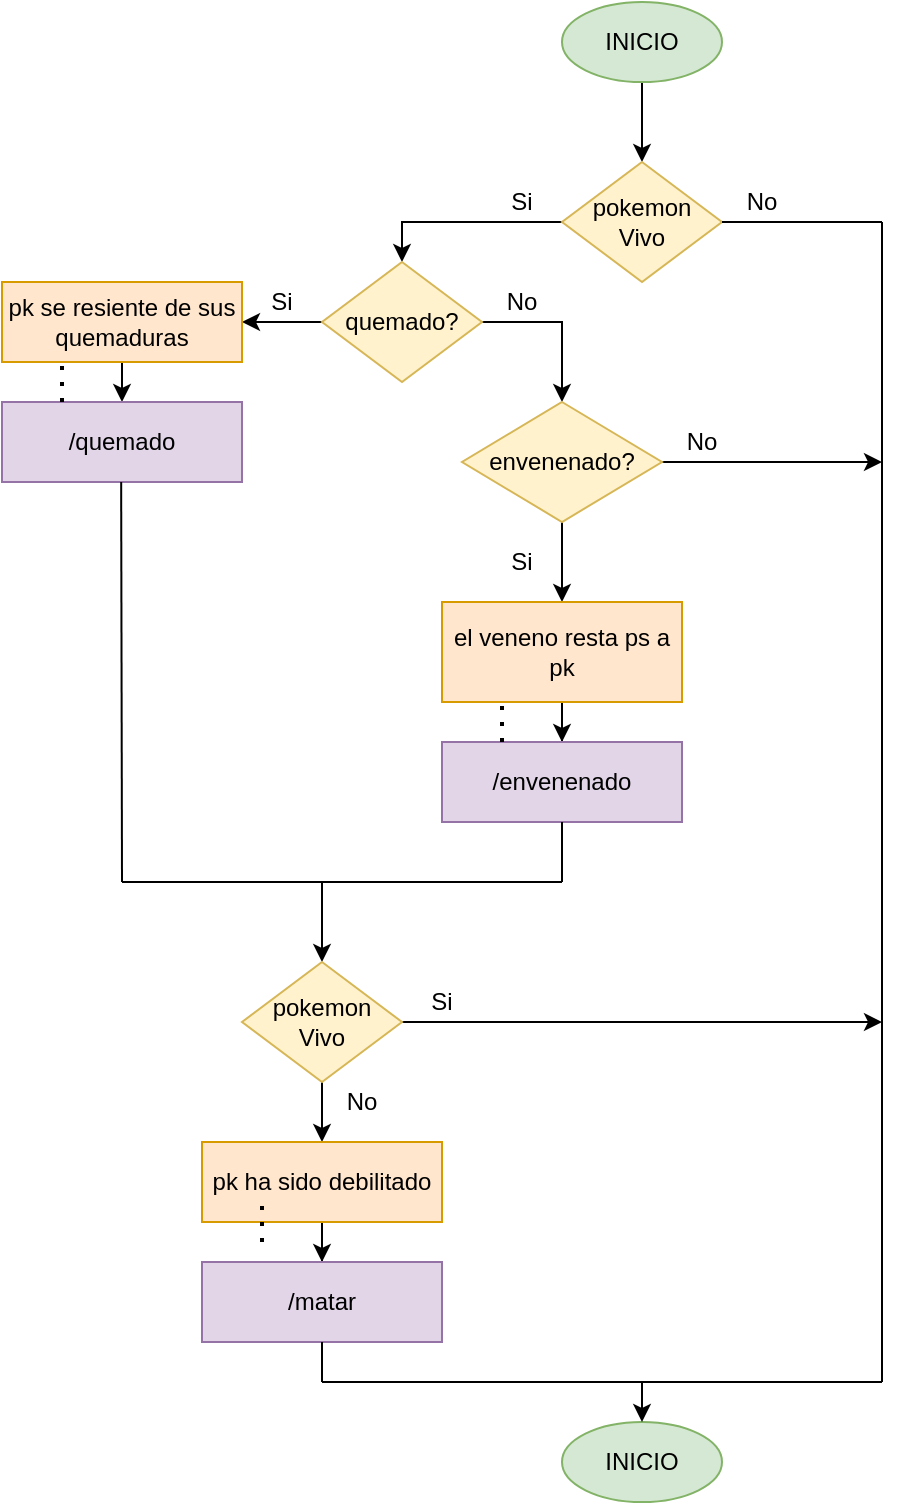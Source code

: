 <mxfile version="13.9.9" type="device"><diagram id="WROjVZZKf0EE8H_wszRP" name="Página-1"><mxGraphModel dx="1086" dy="806" grid="1" gridSize="10" guides="1" tooltips="1" connect="1" arrows="1" fold="1" page="1" pageScale="1" pageWidth="827" pageHeight="1169" math="0" shadow="0"><root><mxCell id="0"/><mxCell id="1" parent="0"/><mxCell id="cYHgt5vTOpnax8k1Fob9-10" style="edgeStyle=orthogonalEdgeStyle;rounded=0;orthogonalLoop=1;jettySize=auto;html=1;entryX=0.5;entryY=0;entryDx=0;entryDy=0;" parent="1" source="cYHgt5vTOpnax8k1Fob9-1" target="cYHgt5vTOpnax8k1Fob9-2" edge="1"><mxGeometry relative="1" as="geometry"/></mxCell><mxCell id="cYHgt5vTOpnax8k1Fob9-1" value="INICIO" style="ellipse;whiteSpace=wrap;html=1;fillColor=#d5e8d4;strokeColor=#82b366;" parent="1" vertex="1"><mxGeometry x="360" y="120" width="80" height="40" as="geometry"/></mxCell><mxCell id="cYHgt5vTOpnax8k1Fob9-9" style="edgeStyle=orthogonalEdgeStyle;rounded=0;orthogonalLoop=1;jettySize=auto;html=1;entryX=0.5;entryY=0;entryDx=0;entryDy=0;" parent="1" source="cYHgt5vTOpnax8k1Fob9-2" target="cYHgt5vTOpnax8k1Fob9-6" edge="1"><mxGeometry relative="1" as="geometry"/></mxCell><mxCell id="cYHgt5vTOpnax8k1Fob9-2" value="pokemon&lt;br&gt;Vivo" style="rhombus;whiteSpace=wrap;html=1;fillColor=#fff2cc;strokeColor=#d6b656;align=center;" parent="1" vertex="1"><mxGeometry x="360" y="200" width="80" height="60" as="geometry"/></mxCell><mxCell id="cYHgt5vTOpnax8k1Fob9-19" style="edgeStyle=orthogonalEdgeStyle;rounded=0;orthogonalLoop=1;jettySize=auto;html=1;entryX=1;entryY=0.5;entryDx=0;entryDy=0;" parent="1" source="cYHgt5vTOpnax8k1Fob9-6" target="cYHgt5vTOpnax8k1Fob9-16" edge="1"><mxGeometry relative="1" as="geometry"/></mxCell><mxCell id="RJGBSGXNuZvUWyspgOBu-3" style="edgeStyle=orthogonalEdgeStyle;rounded=0;orthogonalLoop=1;jettySize=auto;html=1;entryX=0.5;entryY=0;entryDx=0;entryDy=0;exitX=1;exitY=0.5;exitDx=0;exitDy=0;" edge="1" parent="1" source="cYHgt5vTOpnax8k1Fob9-6" target="cYHgt5vTOpnax8k1Fob9-7"><mxGeometry relative="1" as="geometry"/></mxCell><mxCell id="cYHgt5vTOpnax8k1Fob9-6" value="quemado?" style="rhombus;whiteSpace=wrap;html=1;fillColor=#fff2cc;strokeColor=#d6b656;" parent="1" vertex="1"><mxGeometry x="240" y="250" width="80" height="60" as="geometry"/></mxCell><mxCell id="RJGBSGXNuZvUWyspgOBu-5" style="edgeStyle=orthogonalEdgeStyle;rounded=0;orthogonalLoop=1;jettySize=auto;html=1;entryX=0.5;entryY=0;entryDx=0;entryDy=0;" edge="1" parent="1" source="cYHgt5vTOpnax8k1Fob9-7" target="RJGBSGXNuZvUWyspgOBu-4"><mxGeometry relative="1" as="geometry"/></mxCell><mxCell id="RJGBSGXNuZvUWyspgOBu-10" style="edgeStyle=orthogonalEdgeStyle;rounded=0;orthogonalLoop=1;jettySize=auto;html=1;" edge="1" parent="1" source="cYHgt5vTOpnax8k1Fob9-7"><mxGeometry relative="1" as="geometry"><mxPoint x="520" y="350" as="targetPoint"/></mxGeometry></mxCell><mxCell id="cYHgt5vTOpnax8k1Fob9-7" value="envenenado?" style="rhombus;whiteSpace=wrap;html=1;fillColor=#fff2cc;strokeColor=#d6b656;" parent="1" vertex="1"><mxGeometry x="310" y="320" width="100" height="60" as="geometry"/></mxCell><mxCell id="cYHgt5vTOpnax8k1Fob9-12" value="Si" style="text;html=1;strokeColor=none;fillColor=none;align=center;verticalAlign=middle;whiteSpace=wrap;rounded=0;" parent="1" vertex="1"><mxGeometry x="320" y="210" width="40" height="20" as="geometry"/></mxCell><mxCell id="cYHgt5vTOpnax8k1Fob9-13" value="No" style="text;html=1;strokeColor=none;fillColor=none;align=center;verticalAlign=middle;whiteSpace=wrap;rounded=0;" parent="1" vertex="1"><mxGeometry x="320" y="260" width="40" height="20" as="geometry"/></mxCell><mxCell id="cYHgt5vTOpnax8k1Fob9-18" style="edgeStyle=orthogonalEdgeStyle;rounded=0;orthogonalLoop=1;jettySize=auto;html=1;exitX=0.5;exitY=1;exitDx=0;exitDy=0;entryX=0.5;entryY=0;entryDx=0;entryDy=0;" parent="1" source="cYHgt5vTOpnax8k1Fob9-16" target="cYHgt5vTOpnax8k1Fob9-17" edge="1"><mxGeometry relative="1" as="geometry"/></mxCell><mxCell id="cYHgt5vTOpnax8k1Fob9-16" value="pk se resiente de sus quemaduras" style="rounded=0;whiteSpace=wrap;html=1;fillColor=#ffe6cc;strokeColor=#d79b00;" parent="1" vertex="1"><mxGeometry x="80" y="260" width="120" height="40" as="geometry"/></mxCell><mxCell id="cYHgt5vTOpnax8k1Fob9-17" value="/quemado" style="rounded=0;whiteSpace=wrap;html=1;fillColor=#e1d5e7;strokeColor=#9673a6;" parent="1" vertex="1"><mxGeometry x="80" y="320" width="120" height="40" as="geometry"/></mxCell><mxCell id="cYHgt5vTOpnax8k1Fob9-25" value="Si" style="text;html=1;strokeColor=none;fillColor=none;align=center;verticalAlign=middle;whiteSpace=wrap;rounded=0;" parent="1" vertex="1"><mxGeometry x="200" y="260" width="40" height="20" as="geometry"/></mxCell><mxCell id="cYHgt5vTOpnax8k1Fob9-31" value="" style="endArrow=none;html=1;entryX=0.5;entryY=1;entryDx=0;entryDy=0;" parent="1" edge="1"><mxGeometry width="50" height="50" relative="1" as="geometry"><mxPoint x="140" y="560" as="sourcePoint"/><mxPoint x="139.58" y="360" as="targetPoint"/></mxGeometry></mxCell><mxCell id="cYHgt5vTOpnax8k1Fob9-35" value="" style="endArrow=none;html=1;entryX=1;entryY=0.5;entryDx=0;entryDy=0;" parent="1" target="cYHgt5vTOpnax8k1Fob9-2" edge="1"><mxGeometry width="50" height="50" relative="1" as="geometry"><mxPoint x="520" y="230" as="sourcePoint"/><mxPoint x="480" y="370" as="targetPoint"/></mxGeometry></mxCell><mxCell id="cYHgt5vTOpnax8k1Fob9-37" value="" style="endArrow=none;html=1;" parent="1" edge="1"><mxGeometry width="50" height="50" relative="1" as="geometry"><mxPoint x="520" y="810" as="sourcePoint"/><mxPoint x="520" y="230" as="targetPoint"/></mxGeometry></mxCell><mxCell id="cYHgt5vTOpnax8k1Fob9-66" value="No" style="text;html=1;strokeColor=none;fillColor=none;align=center;verticalAlign=middle;whiteSpace=wrap;rounded=0;" parent="1" vertex="1"><mxGeometry x="440" y="210" width="40" height="20" as="geometry"/></mxCell><mxCell id="cYHgt5vTOpnax8k1Fob9-75" value="" style="endArrow=none;dashed=1;html=1;dashPattern=1 3;strokeWidth=2;entryX=0.25;entryY=1;entryDx=0;entryDy=0;exitX=0.25;exitY=0;exitDx=0;exitDy=0;" parent="1" edge="1" target="cYHgt5vTOpnax8k1Fob9-16" source="cYHgt5vTOpnax8k1Fob9-17"><mxGeometry width="50" height="50" relative="1" as="geometry"><mxPoint x="120" y="320.0" as="sourcePoint"/><mxPoint x="120" y="305.0" as="targetPoint"/></mxGeometry></mxCell><mxCell id="RJGBSGXNuZvUWyspgOBu-8" style="edgeStyle=orthogonalEdgeStyle;rounded=0;orthogonalLoop=1;jettySize=auto;html=1;entryX=0.5;entryY=0;entryDx=0;entryDy=0;" edge="1" parent="1" source="RJGBSGXNuZvUWyspgOBu-4" target="RJGBSGXNuZvUWyspgOBu-7"><mxGeometry relative="1" as="geometry"/></mxCell><mxCell id="RJGBSGXNuZvUWyspgOBu-4" value="el veneno resta ps a pk" style="rounded=0;whiteSpace=wrap;html=1;fillColor=#ffe6cc;strokeColor=#d79b00;" vertex="1" parent="1"><mxGeometry x="300" y="420" width="120" height="50" as="geometry"/></mxCell><mxCell id="RJGBSGXNuZvUWyspgOBu-6" value="Si" style="text;html=1;strokeColor=none;fillColor=none;align=center;verticalAlign=middle;whiteSpace=wrap;rounded=0;" vertex="1" parent="1"><mxGeometry x="320" y="390" width="40" height="20" as="geometry"/></mxCell><mxCell id="RJGBSGXNuZvUWyspgOBu-7" value="/envenenado" style="rounded=0;whiteSpace=wrap;html=1;fillColor=#e1d5e7;strokeColor=#9673a6;" vertex="1" parent="1"><mxGeometry x="300" y="490" width="120" height="40" as="geometry"/></mxCell><mxCell id="RJGBSGXNuZvUWyspgOBu-9" value="" style="endArrow=none;dashed=1;html=1;dashPattern=1 3;strokeWidth=2;entryX=0.25;entryY=1;entryDx=0;entryDy=0;exitX=0.25;exitY=0;exitDx=0;exitDy=0;" edge="1" parent="1" source="RJGBSGXNuZvUWyspgOBu-7" target="RJGBSGXNuZvUWyspgOBu-4"><mxGeometry width="50" height="50" relative="1" as="geometry"><mxPoint x="360" y="510" as="sourcePoint"/><mxPoint x="410" y="460" as="targetPoint"/></mxGeometry></mxCell><mxCell id="RJGBSGXNuZvUWyspgOBu-11" value="" style="endArrow=none;html=1;entryX=0.5;entryY=1;entryDx=0;entryDy=0;" edge="1" parent="1" target="RJGBSGXNuZvUWyspgOBu-7"><mxGeometry width="50" height="50" relative="1" as="geometry"><mxPoint x="360" y="560" as="sourcePoint"/><mxPoint x="410" y="460" as="targetPoint"/></mxGeometry></mxCell><mxCell id="RJGBSGXNuZvUWyspgOBu-12" value="" style="endArrow=none;html=1;" edge="1" parent="1"><mxGeometry width="50" height="50" relative="1" as="geometry"><mxPoint x="140" y="560" as="sourcePoint"/><mxPoint x="360" y="560" as="targetPoint"/></mxGeometry></mxCell><mxCell id="RJGBSGXNuZvUWyspgOBu-13" value="No" style="text;html=1;strokeColor=none;fillColor=none;align=center;verticalAlign=middle;whiteSpace=wrap;rounded=0;" vertex="1" parent="1"><mxGeometry x="410" y="330" width="40" height="20" as="geometry"/></mxCell><mxCell id="RJGBSGXNuZvUWyspgOBu-14" value="" style="endArrow=classic;html=1;" edge="1" parent="1"><mxGeometry width="50" height="50" relative="1" as="geometry"><mxPoint x="240" y="560" as="sourcePoint"/><mxPoint x="240" y="600" as="targetPoint"/></mxGeometry></mxCell><mxCell id="RJGBSGXNuZvUWyspgOBu-16" style="edgeStyle=orthogonalEdgeStyle;rounded=0;orthogonalLoop=1;jettySize=auto;html=1;" edge="1" parent="1" source="RJGBSGXNuZvUWyspgOBu-15"><mxGeometry relative="1" as="geometry"><mxPoint x="520" y="630" as="targetPoint"/></mxGeometry></mxCell><mxCell id="RJGBSGXNuZvUWyspgOBu-22" style="edgeStyle=orthogonalEdgeStyle;rounded=0;orthogonalLoop=1;jettySize=auto;html=1;entryX=0.5;entryY=0;entryDx=0;entryDy=0;" edge="1" parent="1" source="RJGBSGXNuZvUWyspgOBu-15" target="RJGBSGXNuZvUWyspgOBu-21"><mxGeometry relative="1" as="geometry"/></mxCell><mxCell id="RJGBSGXNuZvUWyspgOBu-15" value="pokemon&lt;br&gt;Vivo" style="rhombus;whiteSpace=wrap;html=1;fillColor=#fff2cc;strokeColor=#d6b656;align=center;" vertex="1" parent="1"><mxGeometry x="200" y="600" width="80" height="60" as="geometry"/></mxCell><mxCell id="RJGBSGXNuZvUWyspgOBu-17" value="Si" style="text;html=1;strokeColor=none;fillColor=none;align=center;verticalAlign=middle;whiteSpace=wrap;rounded=0;" vertex="1" parent="1"><mxGeometry x="280" y="610" width="40" height="20" as="geometry"/></mxCell><mxCell id="RJGBSGXNuZvUWyspgOBu-24" style="edgeStyle=orthogonalEdgeStyle;rounded=0;orthogonalLoop=1;jettySize=auto;html=1;entryX=0.5;entryY=0;entryDx=0;entryDy=0;" edge="1" parent="1" source="RJGBSGXNuZvUWyspgOBu-21" target="RJGBSGXNuZvUWyspgOBu-23"><mxGeometry relative="1" as="geometry"/></mxCell><mxCell id="RJGBSGXNuZvUWyspgOBu-21" value="pk ha sido debilitado" style="rounded=0;whiteSpace=wrap;html=1;fillColor=#ffe6cc;strokeColor=#d79b00;" vertex="1" parent="1"><mxGeometry x="180" y="690" width="120" height="40" as="geometry"/></mxCell><mxCell id="RJGBSGXNuZvUWyspgOBu-23" value="/matar" style="rounded=0;whiteSpace=wrap;html=1;fillColor=#e1d5e7;strokeColor=#9673a6;" vertex="1" parent="1"><mxGeometry x="180" y="750" width="120" height="40" as="geometry"/></mxCell><mxCell id="RJGBSGXNuZvUWyspgOBu-25" value="" style="endArrow=none;dashed=1;html=1;dashPattern=1 3;strokeWidth=2;entryX=0.25;entryY=1;entryDx=0;entryDy=0;exitX=0.25;exitY=0;exitDx=0;exitDy=0;" edge="1" parent="1"><mxGeometry width="50" height="50" relative="1" as="geometry"><mxPoint x="210" y="740.0" as="sourcePoint"/><mxPoint x="210" y="720.0" as="targetPoint"/></mxGeometry></mxCell><mxCell id="RJGBSGXNuZvUWyspgOBu-26" value="INICIO" style="ellipse;whiteSpace=wrap;html=1;fillColor=#d5e8d4;strokeColor=#82b366;" vertex="1" parent="1"><mxGeometry x="360" y="830" width="80" height="40" as="geometry"/></mxCell><mxCell id="RJGBSGXNuZvUWyspgOBu-27" value="" style="endArrow=none;html=1;exitX=0.5;exitY=1;exitDx=0;exitDy=0;" edge="1" parent="1" source="RJGBSGXNuZvUWyspgOBu-23"><mxGeometry width="50" height="50" relative="1" as="geometry"><mxPoint x="360" y="790" as="sourcePoint"/><mxPoint x="240" y="810" as="targetPoint"/></mxGeometry></mxCell><mxCell id="RJGBSGXNuZvUWyspgOBu-28" value="" style="endArrow=none;html=1;" edge="1" parent="1"><mxGeometry width="50" height="50" relative="1" as="geometry"><mxPoint x="240" y="810" as="sourcePoint"/><mxPoint x="520" y="810" as="targetPoint"/></mxGeometry></mxCell><mxCell id="RJGBSGXNuZvUWyspgOBu-29" value="" style="endArrow=classic;html=1;entryX=0.5;entryY=0;entryDx=0;entryDy=0;" edge="1" parent="1" target="RJGBSGXNuZvUWyspgOBu-26"><mxGeometry width="50" height="50" relative="1" as="geometry"><mxPoint x="400" y="810" as="sourcePoint"/><mxPoint x="410" y="740" as="targetPoint"/></mxGeometry></mxCell><mxCell id="RJGBSGXNuZvUWyspgOBu-30" value="No" style="text;html=1;strokeColor=none;fillColor=none;align=center;verticalAlign=middle;whiteSpace=wrap;rounded=0;" vertex="1" parent="1"><mxGeometry x="240" y="660" width="40" height="20" as="geometry"/></mxCell></root></mxGraphModel></diagram></mxfile>